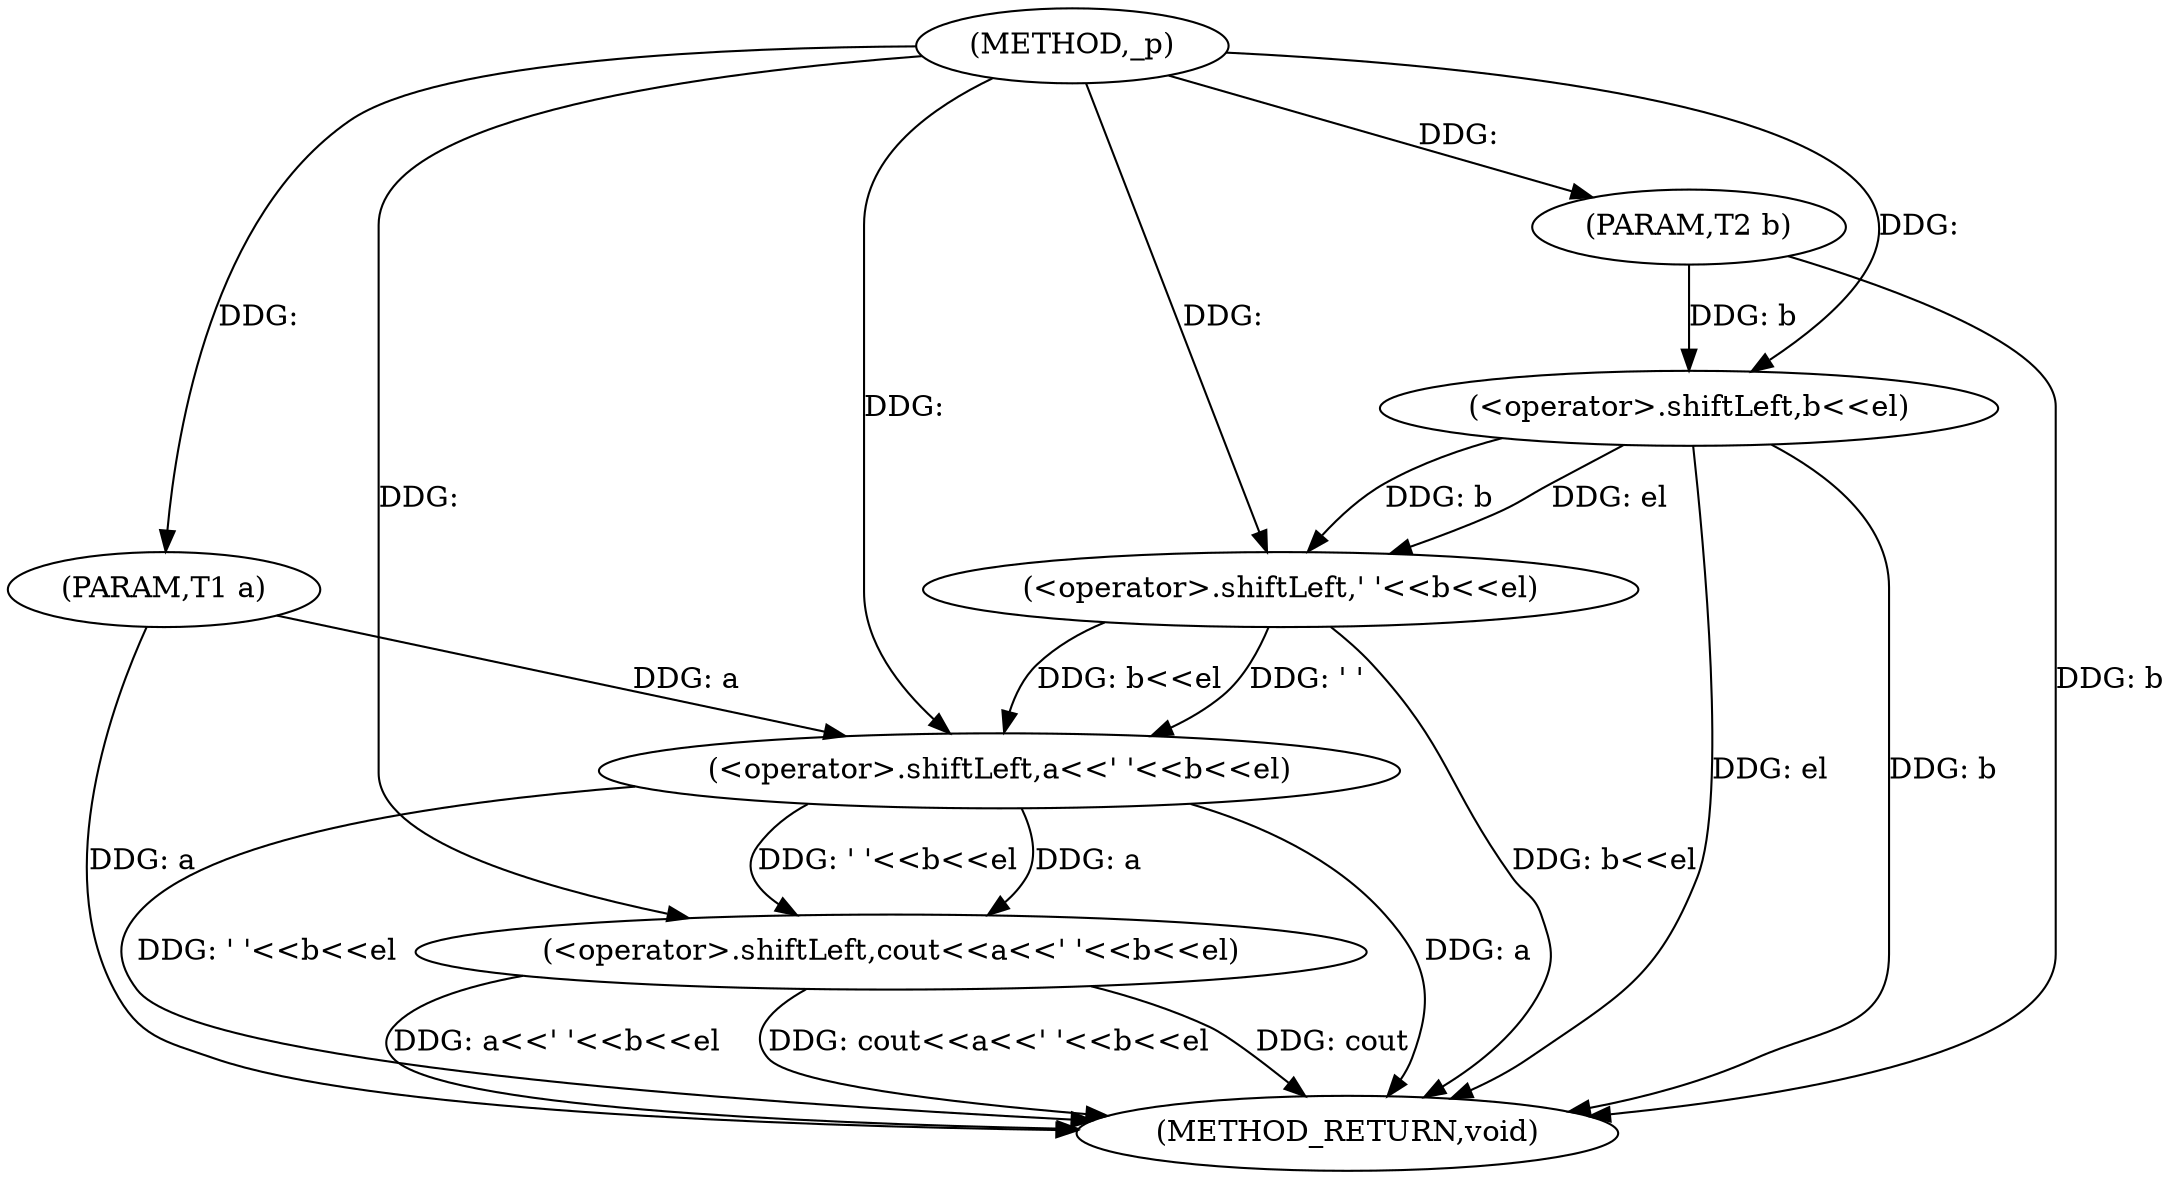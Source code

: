 digraph "_p" {  
"1000122" [label = "(METHOD,_p)" ]
"1000135" [label = "(METHOD_RETURN,void)" ]
"1000123" [label = "(PARAM,T1 a)" ]
"1000124" [label = "(PARAM,T2 b)" ]
"1000126" [label = "(<operator>.shiftLeft,cout<<a<<' '<<b<<el)" ]
"1000128" [label = "(<operator>.shiftLeft,a<<' '<<b<<el)" ]
"1000130" [label = "(<operator>.shiftLeft,' '<<b<<el)" ]
"1000132" [label = "(<operator>.shiftLeft,b<<el)" ]
  "1000123" -> "1000135"  [ label = "DDG: a"] 
  "1000124" -> "1000135"  [ label = "DDG: b"] 
  "1000128" -> "1000135"  [ label = "DDG: a"] 
  "1000132" -> "1000135"  [ label = "DDG: b"] 
  "1000130" -> "1000135"  [ label = "DDG: b<<el"] 
  "1000128" -> "1000135"  [ label = "DDG: ' '<<b<<el"] 
  "1000126" -> "1000135"  [ label = "DDG: a<<' '<<b<<el"] 
  "1000126" -> "1000135"  [ label = "DDG: cout<<a<<' '<<b<<el"] 
  "1000126" -> "1000135"  [ label = "DDG: cout"] 
  "1000132" -> "1000135"  [ label = "DDG: el"] 
  "1000122" -> "1000123"  [ label = "DDG: "] 
  "1000122" -> "1000124"  [ label = "DDG: "] 
  "1000122" -> "1000126"  [ label = "DDG: "] 
  "1000128" -> "1000126"  [ label = "DDG: a"] 
  "1000128" -> "1000126"  [ label = "DDG: ' '<<b<<el"] 
  "1000123" -> "1000128"  [ label = "DDG: a"] 
  "1000122" -> "1000128"  [ label = "DDG: "] 
  "1000130" -> "1000128"  [ label = "DDG: b<<el"] 
  "1000130" -> "1000128"  [ label = "DDG: ' '"] 
  "1000122" -> "1000130"  [ label = "DDG: "] 
  "1000132" -> "1000130"  [ label = "DDG: b"] 
  "1000132" -> "1000130"  [ label = "DDG: el"] 
  "1000124" -> "1000132"  [ label = "DDG: b"] 
  "1000122" -> "1000132"  [ label = "DDG: "] 
}
